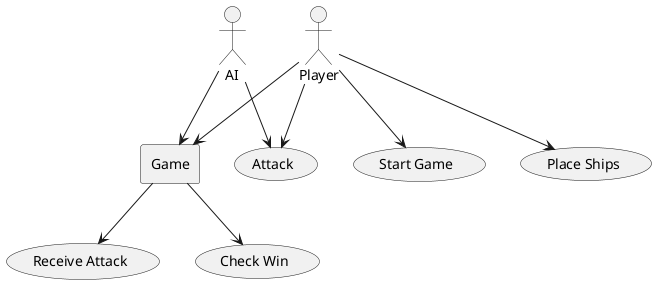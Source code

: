 @startuml Context_View
actor Player
actor AI 
rectangle "Game" as Game
usecase "Start Game"
usecase "Place Ships"
usecase "Attack"
usecase "Receive Attack"
usecase "Check Win"

Player --> "Start Game"
Player --> "Place Ships"
Player --> "Attack"
Player --> Game
Game --> "Receive Attack"
Game --> "Check Win"
AI --> "Attack"
AI --> Game
@enduml